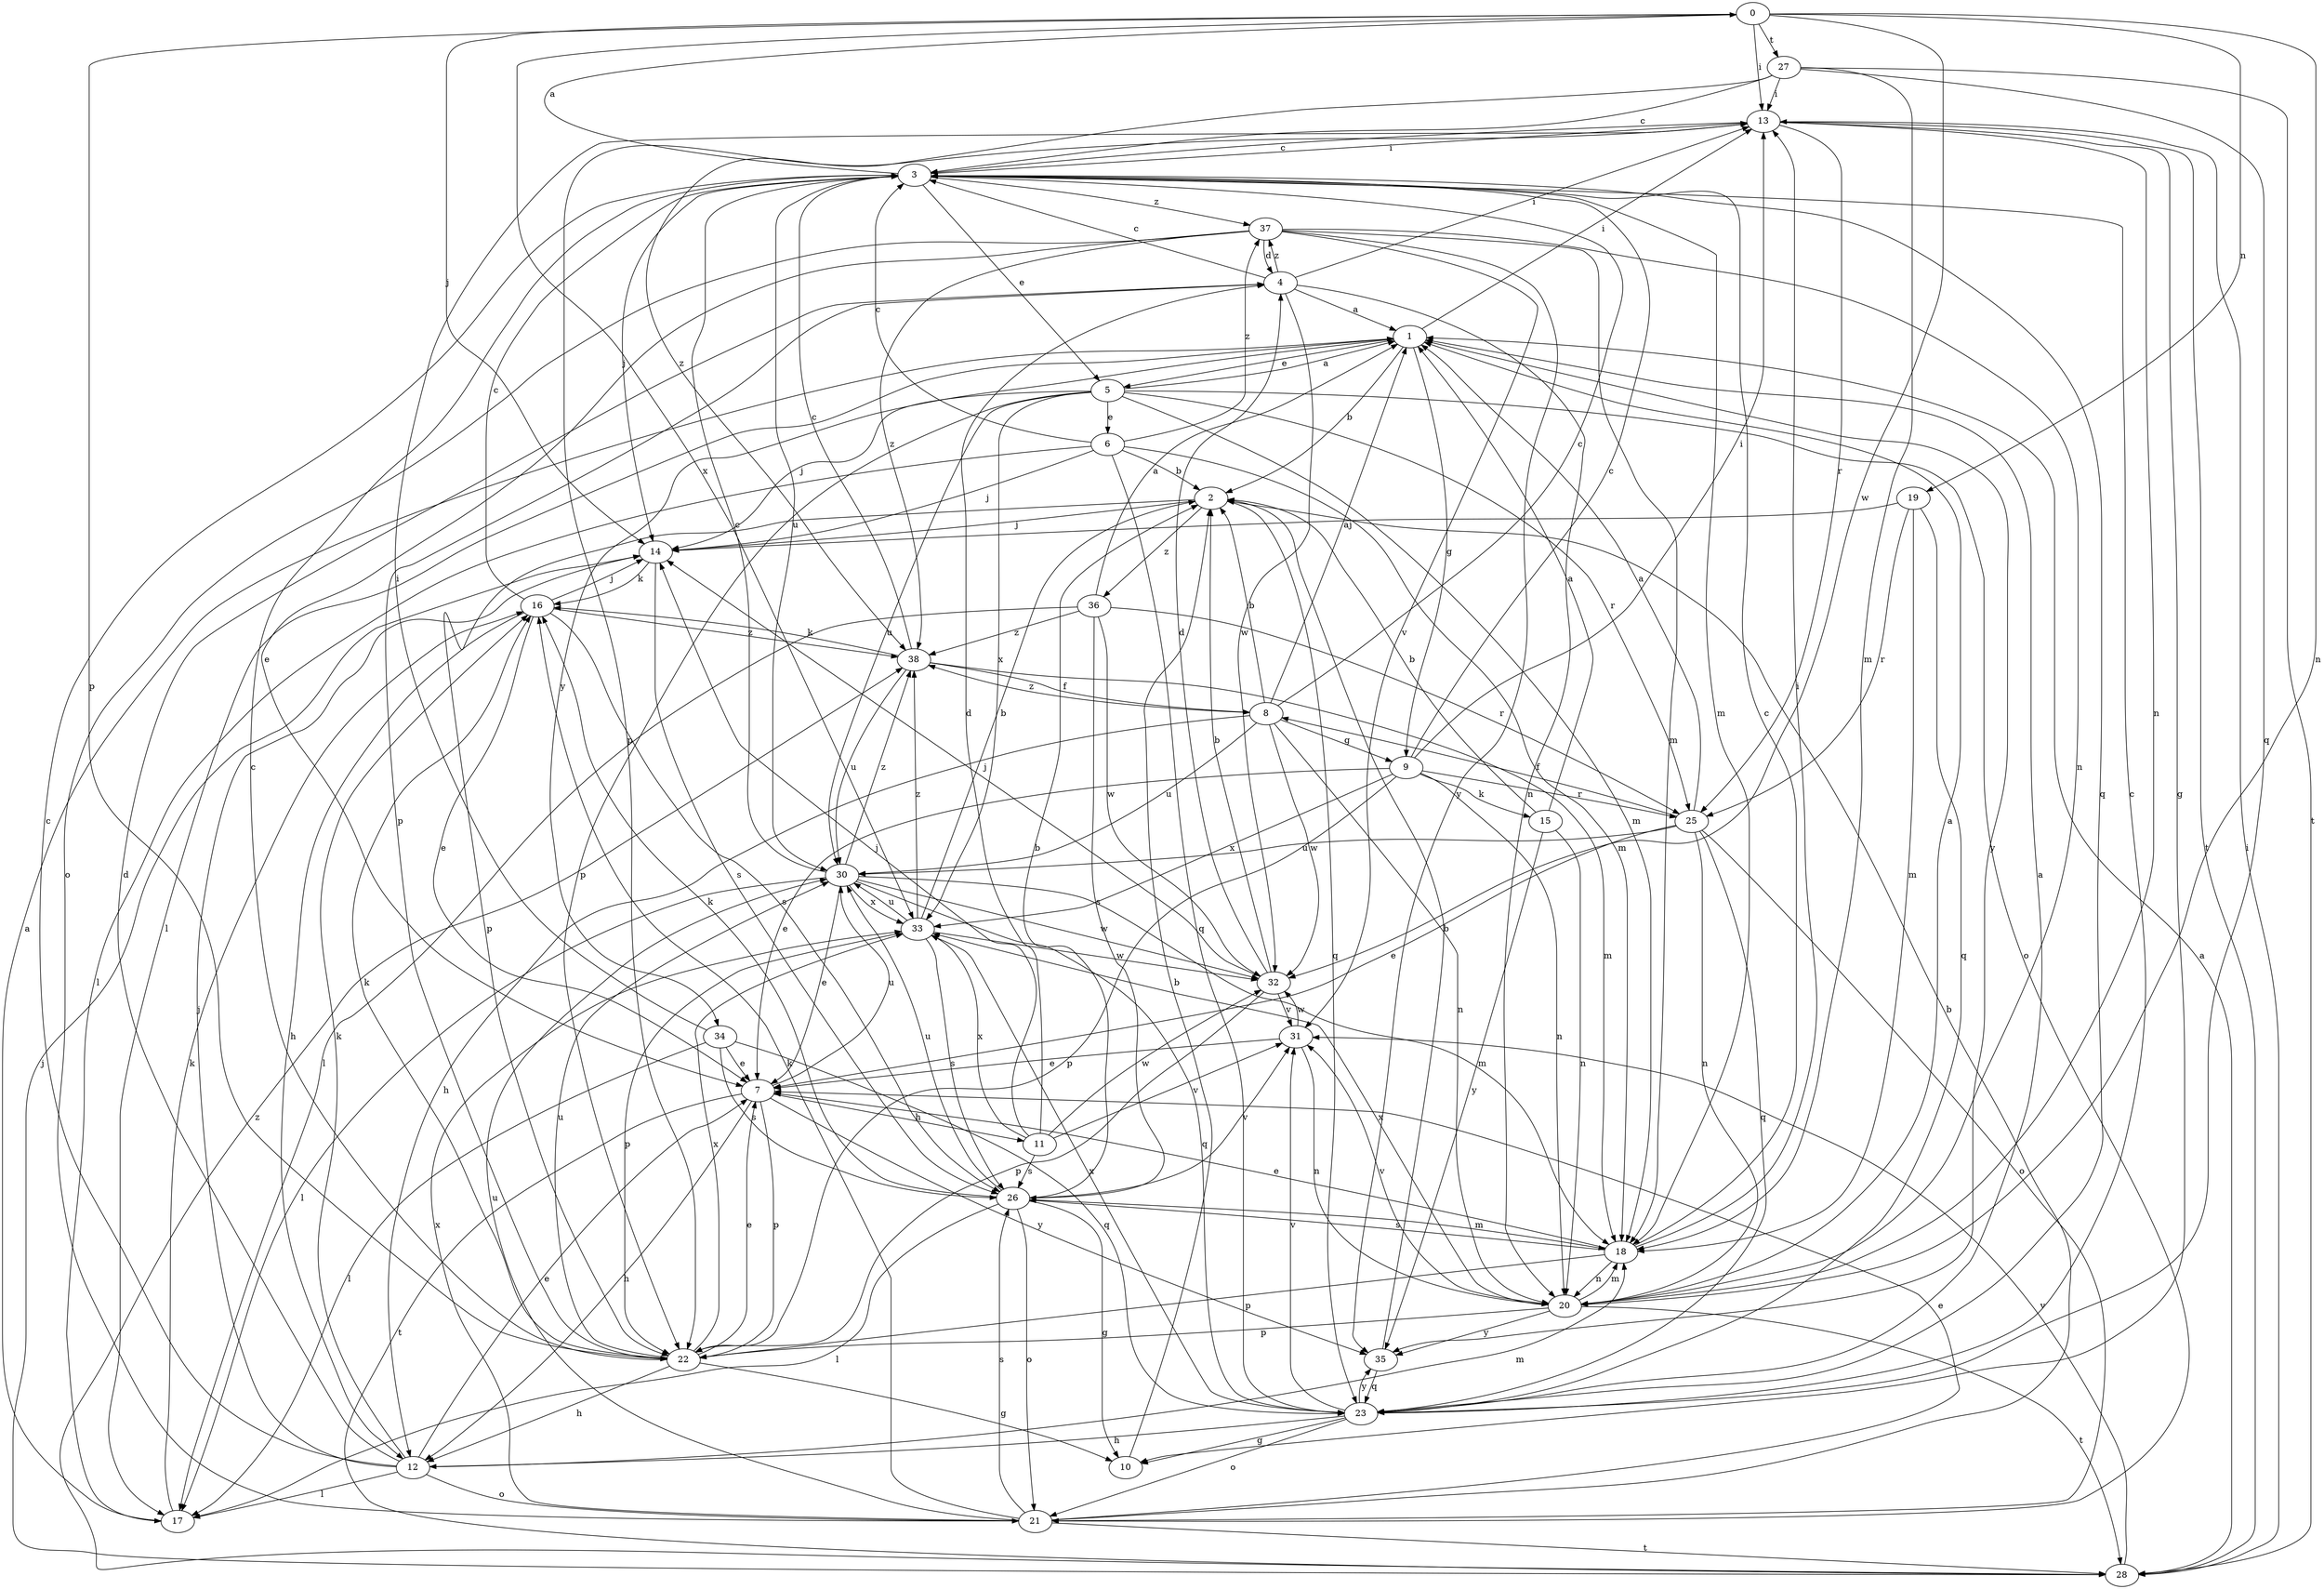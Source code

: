 strict digraph  {
0;
1;
2;
3;
4;
5;
6;
7;
8;
9;
10;
11;
12;
13;
14;
15;
16;
17;
18;
19;
20;
21;
22;
23;
25;
26;
27;
28;
30;
31;
32;
33;
34;
35;
36;
37;
38;
0 -> 13  [label=i];
0 -> 14  [label=j];
0 -> 19  [label=n];
0 -> 20  [label=n];
0 -> 22  [label=p];
0 -> 27  [label=t];
0 -> 32  [label=w];
0 -> 33  [label=x];
1 -> 2  [label=b];
1 -> 5  [label=e];
1 -> 9  [label=g];
1 -> 13  [label=i];
1 -> 17  [label=l];
1 -> 34  [label=y];
1 -> 35  [label=y];
2 -> 14  [label=j];
2 -> 22  [label=p];
2 -> 23  [label=q];
2 -> 36  [label=z];
3 -> 0  [label=a];
3 -> 5  [label=e];
3 -> 13  [label=i];
3 -> 14  [label=j];
3 -> 18  [label=m];
3 -> 23  [label=q];
3 -> 30  [label=u];
3 -> 37  [label=z];
4 -> 1  [label=a];
4 -> 3  [label=c];
4 -> 13  [label=i];
4 -> 20  [label=n];
4 -> 22  [label=p];
4 -> 32  [label=w];
4 -> 37  [label=z];
5 -> 1  [label=a];
5 -> 6  [label=e];
5 -> 14  [label=j];
5 -> 18  [label=m];
5 -> 21  [label=o];
5 -> 22  [label=p];
5 -> 25  [label=r];
5 -> 30  [label=u];
5 -> 33  [label=x];
6 -> 2  [label=b];
6 -> 3  [label=c];
6 -> 14  [label=j];
6 -> 17  [label=l];
6 -> 18  [label=m];
6 -> 23  [label=q];
6 -> 37  [label=z];
7 -> 11  [label=h];
7 -> 12  [label=h];
7 -> 22  [label=p];
7 -> 28  [label=t];
7 -> 30  [label=u];
7 -> 35  [label=y];
8 -> 1  [label=a];
8 -> 2  [label=b];
8 -> 3  [label=c];
8 -> 9  [label=g];
8 -> 12  [label=h];
8 -> 20  [label=n];
8 -> 30  [label=u];
8 -> 32  [label=w];
8 -> 38  [label=z];
9 -> 3  [label=c];
9 -> 7  [label=e];
9 -> 13  [label=i];
9 -> 15  [label=k];
9 -> 20  [label=n];
9 -> 22  [label=p];
9 -> 25  [label=r];
9 -> 33  [label=x];
10 -> 2  [label=b];
11 -> 4  [label=d];
11 -> 14  [label=j];
11 -> 26  [label=s];
11 -> 31  [label=v];
11 -> 32  [label=w];
11 -> 33  [label=x];
12 -> 3  [label=c];
12 -> 4  [label=d];
12 -> 7  [label=e];
12 -> 14  [label=j];
12 -> 16  [label=k];
12 -> 17  [label=l];
12 -> 18  [label=m];
12 -> 21  [label=o];
13 -> 3  [label=c];
13 -> 10  [label=g];
13 -> 20  [label=n];
13 -> 22  [label=p];
13 -> 25  [label=r];
13 -> 28  [label=t];
14 -> 16  [label=k];
14 -> 26  [label=s];
15 -> 1  [label=a];
15 -> 2  [label=b];
15 -> 20  [label=n];
15 -> 35  [label=y];
16 -> 3  [label=c];
16 -> 7  [label=e];
16 -> 12  [label=h];
16 -> 14  [label=j];
16 -> 26  [label=s];
16 -> 38  [label=z];
17 -> 1  [label=a];
17 -> 16  [label=k];
18 -> 3  [label=c];
18 -> 7  [label=e];
18 -> 13  [label=i];
18 -> 20  [label=n];
18 -> 22  [label=p];
18 -> 26  [label=s];
19 -> 14  [label=j];
19 -> 18  [label=m];
19 -> 23  [label=q];
19 -> 25  [label=r];
20 -> 1  [label=a];
20 -> 18  [label=m];
20 -> 22  [label=p];
20 -> 28  [label=t];
20 -> 31  [label=v];
20 -> 33  [label=x];
20 -> 35  [label=y];
21 -> 2  [label=b];
21 -> 7  [label=e];
21 -> 16  [label=k];
21 -> 26  [label=s];
21 -> 28  [label=t];
21 -> 30  [label=u];
21 -> 33  [label=x];
22 -> 3  [label=c];
22 -> 7  [label=e];
22 -> 10  [label=g];
22 -> 12  [label=h];
22 -> 16  [label=k];
22 -> 30  [label=u];
22 -> 33  [label=x];
23 -> 1  [label=a];
23 -> 3  [label=c];
23 -> 10  [label=g];
23 -> 12  [label=h];
23 -> 21  [label=o];
23 -> 31  [label=v];
23 -> 33  [label=x];
23 -> 35  [label=y];
25 -> 1  [label=a];
25 -> 7  [label=e];
25 -> 8  [label=f];
25 -> 20  [label=n];
25 -> 21  [label=o];
25 -> 23  [label=q];
25 -> 30  [label=u];
26 -> 2  [label=b];
26 -> 10  [label=g];
26 -> 16  [label=k];
26 -> 17  [label=l];
26 -> 18  [label=m];
26 -> 21  [label=o];
26 -> 30  [label=u];
26 -> 31  [label=v];
27 -> 3  [label=c];
27 -> 13  [label=i];
27 -> 18  [label=m];
27 -> 23  [label=q];
27 -> 28  [label=t];
27 -> 38  [label=z];
28 -> 1  [label=a];
28 -> 13  [label=i];
28 -> 14  [label=j];
28 -> 31  [label=v];
28 -> 38  [label=z];
30 -> 3  [label=c];
30 -> 7  [label=e];
30 -> 17  [label=l];
30 -> 18  [label=m];
30 -> 23  [label=q];
30 -> 32  [label=w];
30 -> 33  [label=x];
30 -> 38  [label=z];
31 -> 7  [label=e];
31 -> 20  [label=n];
31 -> 32  [label=w];
32 -> 2  [label=b];
32 -> 4  [label=d];
32 -> 14  [label=j];
32 -> 22  [label=p];
32 -> 31  [label=v];
33 -> 2  [label=b];
33 -> 22  [label=p];
33 -> 26  [label=s];
33 -> 30  [label=u];
33 -> 32  [label=w];
33 -> 38  [label=z];
34 -> 7  [label=e];
34 -> 13  [label=i];
34 -> 17  [label=l];
34 -> 23  [label=q];
34 -> 26  [label=s];
35 -> 2  [label=b];
35 -> 23  [label=q];
36 -> 1  [label=a];
36 -> 17  [label=l];
36 -> 25  [label=r];
36 -> 26  [label=s];
36 -> 32  [label=w];
36 -> 38  [label=z];
37 -> 4  [label=d];
37 -> 7  [label=e];
37 -> 18  [label=m];
37 -> 20  [label=n];
37 -> 21  [label=o];
37 -> 31  [label=v];
37 -> 35  [label=y];
37 -> 38  [label=z];
38 -> 3  [label=c];
38 -> 8  [label=f];
38 -> 16  [label=k];
38 -> 18  [label=m];
38 -> 30  [label=u];
}
